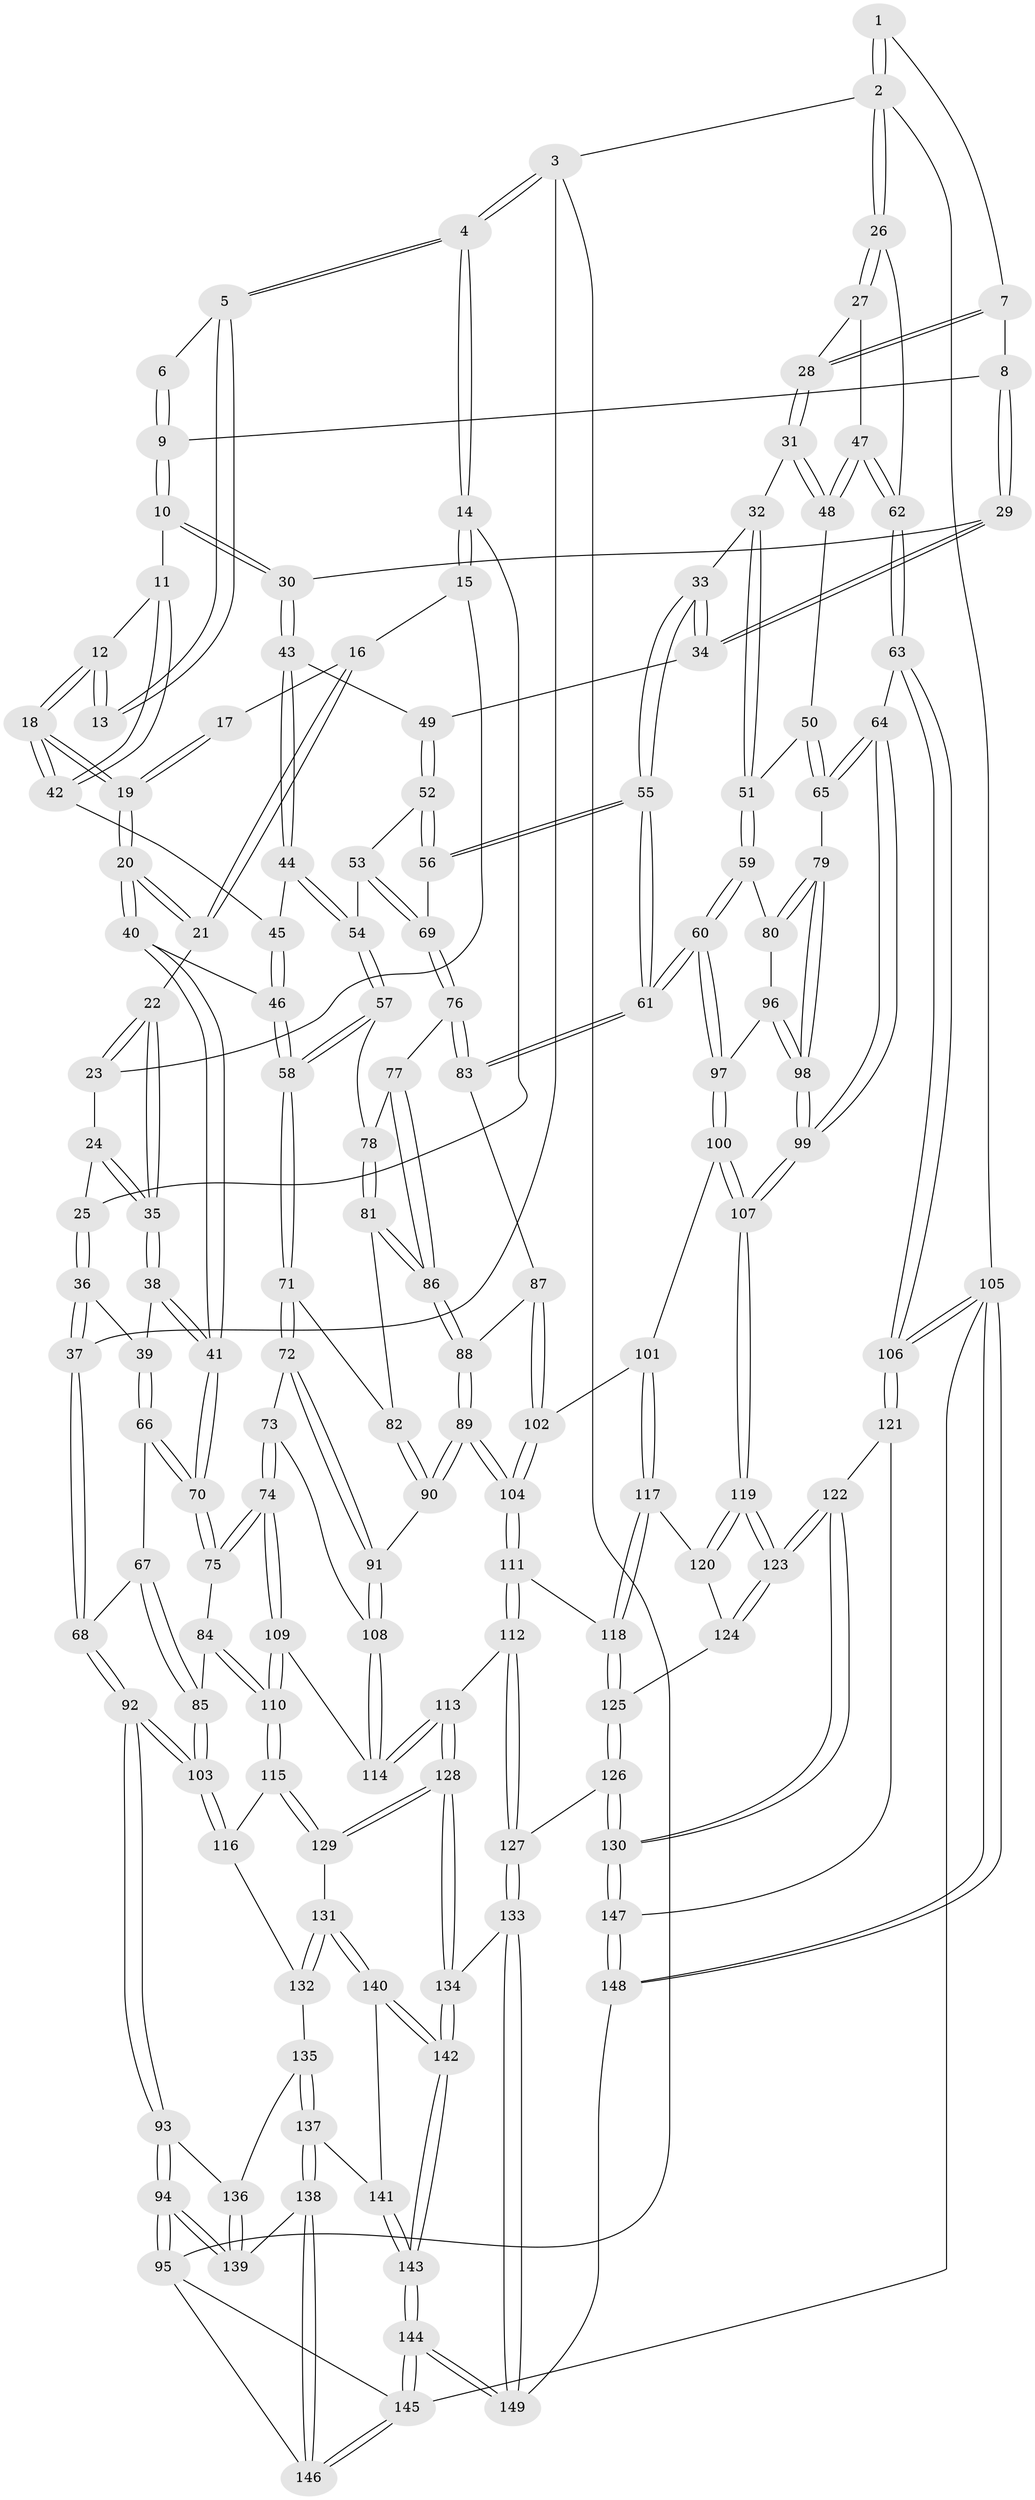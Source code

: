 // coarse degree distribution, {4: 0.4, 3: 0.5888888888888889, 5: 0.011111111111111112}
// Generated by graph-tools (version 1.1) at 2025/38/03/04/25 23:38:23]
// undirected, 149 vertices, 369 edges
graph export_dot {
  node [color=gray90,style=filled];
  1 [pos="+0.8482408609709877+0"];
  2 [pos="+1+0"];
  3 [pos="+0+0"];
  4 [pos="+0+0"];
  5 [pos="+0.4569303478734255+0"];
  6 [pos="+0.6722622288421364+0"];
  7 [pos="+0.8360265062613146+0.025767325433635604"];
  8 [pos="+0.7079818637990792+0.08749254094252847"];
  9 [pos="+0.6626543490603097+0.06200373360679699"];
  10 [pos="+0.5603978062761286+0.09587922522884416"];
  11 [pos="+0.5415302863643181+0.0874186250811972"];
  12 [pos="+0.4734282760188877+0"];
  13 [pos="+0.4496379360127701+0"];
  14 [pos="+0.19671656537306995+0.0529286720188186"];
  15 [pos="+0.21856677123262336+0.052272184949823296"];
  16 [pos="+0.37070714788011055+0.025537373451773017"];
  17 [pos="+0.43095626780185964+0"];
  18 [pos="+0.4237137405265872+0.16397197793745186"];
  19 [pos="+0.42309998685577493+0.16420908707331008"];
  20 [pos="+0.41800676093590866+0.16681601355189277"];
  21 [pos="+0.3552069562934076+0.09386803512156462"];
  22 [pos="+0.3360178326982845+0.11164961305356155"];
  23 [pos="+0.3075354762466764+0.10480502949642485"];
  24 [pos="+0.238831503012818+0.11535637221985293"];
  25 [pos="+0.20288057827280173+0.08264684156535829"];
  26 [pos="+1+0"];
  27 [pos="+0.9228090793141003+0.10284744967454915"];
  28 [pos="+0.8761965383046734+0.10522154643202673"];
  29 [pos="+0.7082116681687399+0.19803095916374522"];
  30 [pos="+0.5783198038727935+0.12837002629687366"];
  31 [pos="+0.865247385919596+0.15213773072541084"];
  32 [pos="+0.8156240778770428+0.20624138546965476"];
  33 [pos="+0.7487634919316485+0.22444881319108592"];
  34 [pos="+0.7120509079108256+0.20680439525959432"];
  35 [pos="+0.29431761242254595+0.19153200798292425"];
  36 [pos="+0.1608954488306264+0.21777030763668712"];
  37 [pos="+0+0"];
  38 [pos="+0.2926597303198177+0.2541398270546479"];
  39 [pos="+0.18060545614678356+0.2482220515437117"];
  40 [pos="+0.3809673462478663+0.26493347853364346"];
  41 [pos="+0.3248208459156898+0.27933272275531423"];
  42 [pos="+0.49531960019313925+0.1456281209683364"];
  43 [pos="+0.5772846447620578+0.2316312862466215"];
  44 [pos="+0.5505112300797405+0.2522224903265677"];
  45 [pos="+0.4977614362959754+0.16670955014570843"];
  46 [pos="+0.4506630704200872+0.2852574286065795"];
  47 [pos="+1+0.24633485614862818"];
  48 [pos="+0.9746903155883624+0.24878450807480643"];
  49 [pos="+0.6558421047895192+0.24051593798346496"];
  50 [pos="+0.941499944220568+0.2815468867884713"];
  51 [pos="+0.8801435001489742+0.3186269994091241"];
  52 [pos="+0.64925093217332+0.2693651295200568"];
  53 [pos="+0.5806643618138309+0.3197315119905996"];
  54 [pos="+0.524075979570705+0.2938950746585852"];
  55 [pos="+0.7447759807651636+0.3767099529840735"];
  56 [pos="+0.6595562446238881+0.34015983182036463"];
  57 [pos="+0.5015065967987122+0.30396913568733935"];
  58 [pos="+0.4901579877382112+0.30722585873970104"];
  59 [pos="+0.8610256005713689+0.4006552336136554"];
  60 [pos="+0.7872360981655349+0.42805930112723756"];
  61 [pos="+0.7676428632885487+0.42197451708816336"];
  62 [pos="+1+0.2689704123311498"];
  63 [pos="+1+0.41989038940530005"];
  64 [pos="+1+0.43216557263384814"];
  65 [pos="+1+0.4323909915971076"];
  66 [pos="+0.14197317472223386+0.3079883859047503"];
  67 [pos="+0.13738848935085426+0.31323361147513973"];
  68 [pos="+0+0.265981214367874"];
  69 [pos="+0.6130705315959601+0.35073251570522157"];
  70 [pos="+0.3095437596973617+0.42088929044669643"];
  71 [pos="+0.478155777142423+0.40742187427826665"];
  72 [pos="+0.44215669161008514+0.4466806438740071"];
  73 [pos="+0.38208671998807453+0.4756188571436538"];
  74 [pos="+0.3548568553683768+0.4833479849584241"];
  75 [pos="+0.3093962785859571+0.4473776685699648"];
  76 [pos="+0.6061662233603746+0.3767345325991615"];
  77 [pos="+0.5967957755914266+0.3923020551358406"];
  78 [pos="+0.5557294659566497+0.36991406763423357"];
  79 [pos="+0.9973689921242376+0.4329880105972877"];
  80 [pos="+0.8952198691146133+0.412493537219588"];
  81 [pos="+0.5493863895264497+0.4190283591161209"];
  82 [pos="+0.525115460434362+0.4207530861256611"];
  83 [pos="+0.7271731297490085+0.44492719772828243"];
  84 [pos="+0.1786715420745488+0.47934966299061554"];
  85 [pos="+0.12692884076528277+0.47439109586396044"];
  86 [pos="+0.5883227541667645+0.4216534249012923"];
  87 [pos="+0.7259921697722201+0.4457751986972015"];
  88 [pos="+0.6316770822354297+0.4886353279250495"];
  89 [pos="+0.6049173481652672+0.5324544644409764"];
  90 [pos="+0.5642262980103563+0.5294587354198846"];
  91 [pos="+0.5604498769874188+0.5299814252281754"];
  92 [pos="+0+0.6037344949931616"];
  93 [pos="+0+0.6065561821646607"];
  94 [pos="+0+0.8172432425763214"];
  95 [pos="+0+0.893821129456036"];
  96 [pos="+0.9025980031879911+0.5224404528692019"];
  97 [pos="+0.8066189009642768+0.5057055108930877"];
  98 [pos="+0.9266886417748377+0.55185626448728"];
  99 [pos="+0.9193666006058233+0.6164422236376895"];
  100 [pos="+0.8093802459970847+0.5321712124940001"];
  101 [pos="+0.7379309859020615+0.5983024581016575"];
  102 [pos="+0.7117837675272016+0.5834294195913063"];
  103 [pos="+0+0.6037589300378274"];
  104 [pos="+0.6226989650595858+0.5790157841193321"];
  105 [pos="+1+1"];
  106 [pos="+1+0.8837665978652248"];
  107 [pos="+0.905445531020398+0.6563892442836735"];
  108 [pos="+0.5172187426938986+0.5586949424400965"];
  109 [pos="+0.35625705865128254+0.5002813559372536"];
  110 [pos="+0.2536351563841817+0.6756542157687982"];
  111 [pos="+0.6095031561743384+0.6689458258010016"];
  112 [pos="+0.5279174336127707+0.72785622224399"];
  113 [pos="+0.457003122845164+0.7208311601723494"];
  114 [pos="+0.45035794806922713+0.6613320549672986"];
  115 [pos="+0.24906381268835817+0.7044508169111745"];
  116 [pos="+0.08649337338034198+0.7077324665577905"];
  117 [pos="+0.7451692034621099+0.6377937755955466"];
  118 [pos="+0.6651558088420897+0.6854784334884005"];
  119 [pos="+0.9112734628974944+0.6927148126717847"];
  120 [pos="+0.7607951413032498+0.6478654475172513"];
  121 [pos="+1+0.7984952880325832"];
  122 [pos="+0.9536535933152164+0.7636095906639335"];
  123 [pos="+0.9436869387101562+0.7528980688123332"];
  124 [pos="+0.7326170673705868+0.7467743451895751"];
  125 [pos="+0.71538665112137+0.7509082491253989"];
  126 [pos="+0.6629362724744715+0.8797572438658491"];
  127 [pos="+0.6309306012377816+0.8634913834839228"];
  128 [pos="+0.37780177285464306+0.7794904136583212"];
  129 [pos="+0.3216569401809603+0.7648157177062423"];
  130 [pos="+0.6881135480975271+0.9136050458891208"];
  131 [pos="+0.21996362569310104+0.8677711161899164"];
  132 [pos="+0.13017388710242797+0.8499227427066113"];
  133 [pos="+0.448165490515634+0.9365956287554668"];
  134 [pos="+0.39427334280192344+0.8691023141344355"];
  135 [pos="+0.12365565166931518+0.863177883678864"];
  136 [pos="+0.06811676253477729+0.8829467044712046"];
  137 [pos="+0.12824225857967342+0.9358571605615752"];
  138 [pos="+0.07184343266958784+0.9621978807267775"];
  139 [pos="+0.0427692741361958+0.914525511867386"];
  140 [pos="+0.22083501580631557+0.8940245074851735"];
  141 [pos="+0.1314888469893485+0.9377640704464169"];
  142 [pos="+0.25331670094371084+0.9995569190075072"];
  143 [pos="+0.23677741734866423+1"];
  144 [pos="+0.23638227133907821+1"];
  145 [pos="+0.002005769489982443+1"];
  146 [pos="+0.06919887056545941+0.9692404301022085"];
  147 [pos="+0.7081318996010957+1"];
  148 [pos="+0.6945502853568263+1"];
  149 [pos="+0.5000092232169515+1"];
  1 -- 2;
  1 -- 2;
  1 -- 7;
  2 -- 3;
  2 -- 26;
  2 -- 26;
  2 -- 105;
  3 -- 4;
  3 -- 4;
  3 -- 37;
  3 -- 95;
  4 -- 5;
  4 -- 5;
  4 -- 14;
  4 -- 14;
  5 -- 6;
  5 -- 13;
  5 -- 13;
  6 -- 9;
  6 -- 9;
  7 -- 8;
  7 -- 28;
  7 -- 28;
  8 -- 9;
  8 -- 29;
  8 -- 29;
  9 -- 10;
  9 -- 10;
  10 -- 11;
  10 -- 30;
  10 -- 30;
  11 -- 12;
  11 -- 42;
  11 -- 42;
  12 -- 13;
  12 -- 13;
  12 -- 18;
  12 -- 18;
  14 -- 15;
  14 -- 15;
  14 -- 25;
  15 -- 16;
  15 -- 23;
  16 -- 17;
  16 -- 21;
  16 -- 21;
  17 -- 19;
  17 -- 19;
  18 -- 19;
  18 -- 19;
  18 -- 42;
  18 -- 42;
  19 -- 20;
  19 -- 20;
  20 -- 21;
  20 -- 21;
  20 -- 40;
  20 -- 40;
  21 -- 22;
  22 -- 23;
  22 -- 23;
  22 -- 35;
  22 -- 35;
  23 -- 24;
  24 -- 25;
  24 -- 35;
  24 -- 35;
  25 -- 36;
  25 -- 36;
  26 -- 27;
  26 -- 27;
  26 -- 62;
  27 -- 28;
  27 -- 47;
  28 -- 31;
  28 -- 31;
  29 -- 30;
  29 -- 34;
  29 -- 34;
  30 -- 43;
  30 -- 43;
  31 -- 32;
  31 -- 48;
  31 -- 48;
  32 -- 33;
  32 -- 51;
  32 -- 51;
  33 -- 34;
  33 -- 34;
  33 -- 55;
  33 -- 55;
  34 -- 49;
  35 -- 38;
  35 -- 38;
  36 -- 37;
  36 -- 37;
  36 -- 39;
  37 -- 68;
  37 -- 68;
  38 -- 39;
  38 -- 41;
  38 -- 41;
  39 -- 66;
  39 -- 66;
  40 -- 41;
  40 -- 41;
  40 -- 46;
  41 -- 70;
  41 -- 70;
  42 -- 45;
  43 -- 44;
  43 -- 44;
  43 -- 49;
  44 -- 45;
  44 -- 54;
  44 -- 54;
  45 -- 46;
  45 -- 46;
  46 -- 58;
  46 -- 58;
  47 -- 48;
  47 -- 48;
  47 -- 62;
  47 -- 62;
  48 -- 50;
  49 -- 52;
  49 -- 52;
  50 -- 51;
  50 -- 65;
  50 -- 65;
  51 -- 59;
  51 -- 59;
  52 -- 53;
  52 -- 56;
  52 -- 56;
  53 -- 54;
  53 -- 69;
  53 -- 69;
  54 -- 57;
  54 -- 57;
  55 -- 56;
  55 -- 56;
  55 -- 61;
  55 -- 61;
  56 -- 69;
  57 -- 58;
  57 -- 58;
  57 -- 78;
  58 -- 71;
  58 -- 71;
  59 -- 60;
  59 -- 60;
  59 -- 80;
  60 -- 61;
  60 -- 61;
  60 -- 97;
  60 -- 97;
  61 -- 83;
  61 -- 83;
  62 -- 63;
  62 -- 63;
  63 -- 64;
  63 -- 106;
  63 -- 106;
  64 -- 65;
  64 -- 65;
  64 -- 99;
  64 -- 99;
  65 -- 79;
  66 -- 67;
  66 -- 70;
  66 -- 70;
  67 -- 68;
  67 -- 85;
  67 -- 85;
  68 -- 92;
  68 -- 92;
  69 -- 76;
  69 -- 76;
  70 -- 75;
  70 -- 75;
  71 -- 72;
  71 -- 72;
  71 -- 82;
  72 -- 73;
  72 -- 91;
  72 -- 91;
  73 -- 74;
  73 -- 74;
  73 -- 108;
  74 -- 75;
  74 -- 75;
  74 -- 109;
  74 -- 109;
  75 -- 84;
  76 -- 77;
  76 -- 83;
  76 -- 83;
  77 -- 78;
  77 -- 86;
  77 -- 86;
  78 -- 81;
  78 -- 81;
  79 -- 80;
  79 -- 80;
  79 -- 98;
  79 -- 98;
  80 -- 96;
  81 -- 82;
  81 -- 86;
  81 -- 86;
  82 -- 90;
  82 -- 90;
  83 -- 87;
  84 -- 85;
  84 -- 110;
  84 -- 110;
  85 -- 103;
  85 -- 103;
  86 -- 88;
  86 -- 88;
  87 -- 88;
  87 -- 102;
  87 -- 102;
  88 -- 89;
  88 -- 89;
  89 -- 90;
  89 -- 90;
  89 -- 104;
  89 -- 104;
  90 -- 91;
  91 -- 108;
  91 -- 108;
  92 -- 93;
  92 -- 93;
  92 -- 103;
  92 -- 103;
  93 -- 94;
  93 -- 94;
  93 -- 136;
  94 -- 95;
  94 -- 95;
  94 -- 139;
  94 -- 139;
  95 -- 146;
  95 -- 145;
  96 -- 97;
  96 -- 98;
  96 -- 98;
  97 -- 100;
  97 -- 100;
  98 -- 99;
  98 -- 99;
  99 -- 107;
  99 -- 107;
  100 -- 101;
  100 -- 107;
  100 -- 107;
  101 -- 102;
  101 -- 117;
  101 -- 117;
  102 -- 104;
  102 -- 104;
  103 -- 116;
  103 -- 116;
  104 -- 111;
  104 -- 111;
  105 -- 106;
  105 -- 106;
  105 -- 148;
  105 -- 148;
  105 -- 145;
  106 -- 121;
  106 -- 121;
  107 -- 119;
  107 -- 119;
  108 -- 114;
  108 -- 114;
  109 -- 110;
  109 -- 110;
  109 -- 114;
  110 -- 115;
  110 -- 115;
  111 -- 112;
  111 -- 112;
  111 -- 118;
  112 -- 113;
  112 -- 127;
  112 -- 127;
  113 -- 114;
  113 -- 114;
  113 -- 128;
  113 -- 128;
  115 -- 116;
  115 -- 129;
  115 -- 129;
  116 -- 132;
  117 -- 118;
  117 -- 118;
  117 -- 120;
  118 -- 125;
  118 -- 125;
  119 -- 120;
  119 -- 120;
  119 -- 123;
  119 -- 123;
  120 -- 124;
  121 -- 122;
  121 -- 147;
  122 -- 123;
  122 -- 123;
  122 -- 130;
  122 -- 130;
  123 -- 124;
  123 -- 124;
  124 -- 125;
  125 -- 126;
  125 -- 126;
  126 -- 127;
  126 -- 130;
  126 -- 130;
  127 -- 133;
  127 -- 133;
  128 -- 129;
  128 -- 129;
  128 -- 134;
  128 -- 134;
  129 -- 131;
  130 -- 147;
  130 -- 147;
  131 -- 132;
  131 -- 132;
  131 -- 140;
  131 -- 140;
  132 -- 135;
  133 -- 134;
  133 -- 149;
  133 -- 149;
  134 -- 142;
  134 -- 142;
  135 -- 136;
  135 -- 137;
  135 -- 137;
  136 -- 139;
  136 -- 139;
  137 -- 138;
  137 -- 138;
  137 -- 141;
  138 -- 139;
  138 -- 146;
  138 -- 146;
  140 -- 141;
  140 -- 142;
  140 -- 142;
  141 -- 143;
  141 -- 143;
  142 -- 143;
  142 -- 143;
  143 -- 144;
  143 -- 144;
  144 -- 145;
  144 -- 145;
  144 -- 149;
  144 -- 149;
  145 -- 146;
  145 -- 146;
  147 -- 148;
  147 -- 148;
  148 -- 149;
}
